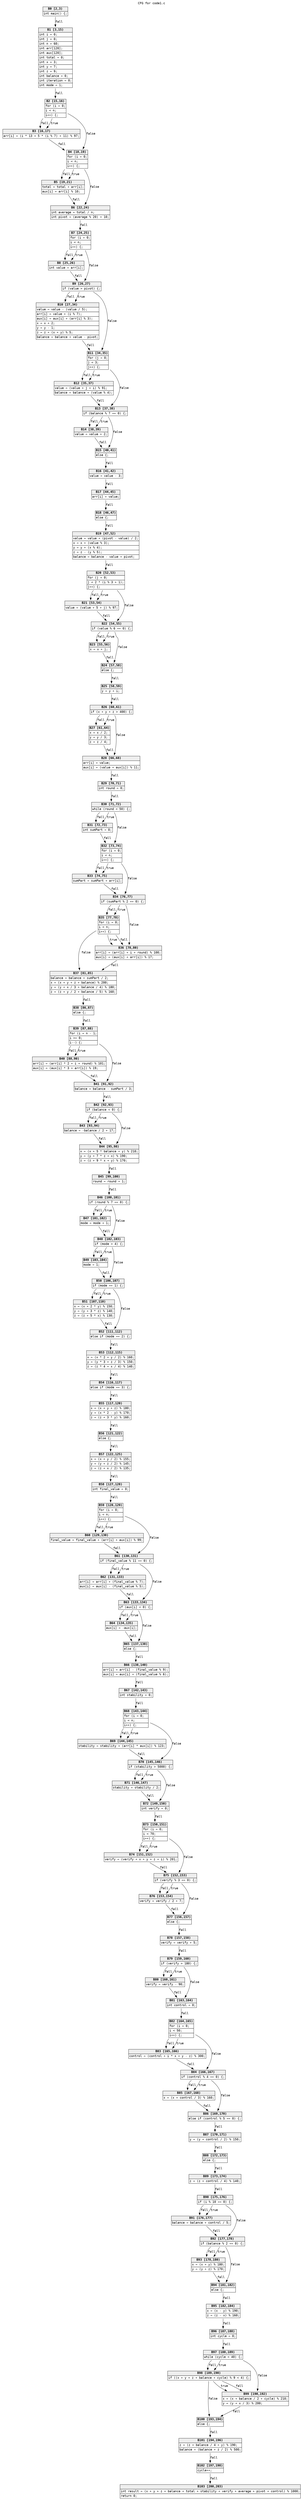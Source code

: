 digraph CFG {
  graph [fontname="Courier", nodesep=0.35, ranksep=0.4];
  node [shape=plaintext, fontname="Courier"];
  edge [fontname="Courier"];
  B0 [label=<<table border='0' cellborder='1' cellspacing='0'><tr><td bgcolor='#eeeeee'><b>B0 [2,3)</b></td></tr><tr><td align='left'>int main() {;</td></tr></table>>];
  B1 [label=<<table border='0' cellborder='1' cellspacing='0'><tr><td bgcolor='#eeeeee'><b>B1 [3,15)</b></td></tr><tr><td align='left'>int i = 0;</td></tr><tr><td align='left'>int j = 0;</td></tr><tr><td align='left'>int n = 60;</td></tr><tr><td align='left'>int arr[120];</td></tr><tr><td align='left'>int aux[120];</td></tr><tr><td align='left'>int total = 0;</td></tr><tr><td align='left'>int x = 3;</td></tr><tr><td align='left'>int y = 7;</td></tr><tr><td align='left'>int z = 9;</td></tr><tr><td align='left'>int balance = 0;</td></tr><tr><td align='left'>int iteration = 0;</td></tr><tr><td align='left'>int mode = 1;</td></tr></table>>];
  B2 [label=<<table border='0' cellborder='1' cellspacing='0'><tr><td bgcolor='#eeeeee'><b>B2 [15,16)</b></td></tr><tr><td align='left'>for (i = 0;</td></tr><tr><td align='left'>i &lt; n;</td></tr><tr><td align='left'>i++) {;</td></tr></table>>];
  B3 [label=<<table border='0' cellborder='1' cellspacing='0'><tr><td bgcolor='#eeeeee'><b>B3 [16,17)</b></td></tr><tr><td align='left'>arr[i] = (i * 13 + 5 * (i % 7) + 11) % 97;</td></tr></table>>];
  B4 [label=<<table border='0' cellborder='1' cellspacing='0'><tr><td bgcolor='#eeeeee'><b>B4 [18,19)</b></td></tr><tr><td align='left'>for (i = 0;</td></tr><tr><td align='left'>i &lt; n;</td></tr><tr><td align='left'>i++) {;</td></tr></table>>];
  B5 [label=<<table border='0' cellborder='1' cellspacing='0'><tr><td bgcolor='#eeeeee'><b>B5 [19,21)</b></td></tr><tr><td align='left'>total = total + arr[i];</td></tr><tr><td align='left'>aux[i] = arr[i] % 10;</td></tr></table>>];
  B6 [label=<<table border='0' cellborder='1' cellspacing='0'><tr><td bgcolor='#eeeeee'><b>B6 [22,24)</b></td></tr><tr><td align='left'>int average = total / n;</td></tr><tr><td align='left'>int pivot = (average % 20) + 10;</td></tr></table>>];
  B7 [label=<<table border='0' cellborder='1' cellspacing='0'><tr><td bgcolor='#eeeeee'><b>B7 [24,25)</b></td></tr><tr><td align='left'>for (i = 0;</td></tr><tr><td align='left'>i &lt; n;</td></tr><tr><td align='left'>i++) {;</td></tr></table>>];
  B8 [label=<<table border='0' cellborder='1' cellspacing='0'><tr><td bgcolor='#eeeeee'><b>B8 [25,26)</b></td></tr><tr><td align='left'>int value = arr[i];</td></tr></table>>];
  B9 [label=<<table border='0' cellborder='1' cellspacing='0'><tr><td bgcolor='#eeeeee'><b>B9 [26,27)</b></td></tr><tr><td align='left'>if (value &gt; pivot) {;</td></tr></table>>];
  B10 [label=<<table border='0' cellborder='1' cellspacing='0'><tr><td bgcolor='#eeeeee'><b>B10 [27,34)</b></td></tr><tr><td align='left'>value = value - (value / 5);</td></tr><tr><td align='left'>arr[i] = value + (i % 7);</td></tr><tr><td align='left'>aux[i] = aux[i] + (arr[i] % 3);</td></tr><tr><td align='left'>x = x + 2;</td></tr><tr><td align='left'>y = y - 1;</td></tr><tr><td align='left'>z = z + (x + y) % 5;</td></tr><tr><td align='left'>balance = balance + value - pivot;</td></tr></table>>];
  B11 [label=<<table border='0' cellborder='1' cellspacing='0'><tr><td bgcolor='#eeeeee'><b>B11 [34,35)</b></td></tr><tr><td align='left'>for (j = 0;</td></tr><tr><td align='left'>j &lt; 3;</td></tr><tr><td align='left'>j++) {;</td></tr></table>>];
  B12 [label=<<table border='0' cellborder='1' cellspacing='0'><tr><td bgcolor='#eeeeee'><b>B12 [35,37)</b></td></tr><tr><td align='left'>value = (value + j + i) % 91;</td></tr><tr><td align='left'>balance = balance + (value % 4);</td></tr></table>>];
  B13 [label=<<table border='0' cellborder='1' cellspacing='0'><tr><td bgcolor='#eeeeee'><b>B13 [37,38)</b></td></tr><tr><td align='left'>if (balance % 7 == 0) {;</td></tr></table>>];
  B14 [label=<<table border='0' cellborder='1' cellspacing='0'><tr><td bgcolor='#eeeeee'><b>B14 [38,39)</b></td></tr><tr><td align='left'>value = value + 2;</td></tr></table>>];
  B15 [label=<<table border='0' cellborder='1' cellspacing='0'><tr><td bgcolor='#eeeeee'><b>B15 [40,41)</b></td></tr><tr><td align='left'>else {;</td></tr></table>>];
  B16 [label=<<table border='0' cellborder='1' cellspacing='0'><tr><td bgcolor='#eeeeee'><b>B16 [41,42)</b></td></tr><tr><td align='left'>value = value - 3;</td></tr></table>>];
  B17 [label=<<table border='0' cellborder='1' cellspacing='0'><tr><td bgcolor='#eeeeee'><b>B17 [44,45)</b></td></tr><tr><td align='left'>arr[i] = value;</td></tr></table>>];
  B18 [label=<<table border='0' cellborder='1' cellspacing='0'><tr><td bgcolor='#eeeeee'><b>B18 [46,47)</b></td></tr><tr><td align='left'>else {;</td></tr></table>>];
  B19 [label=<<table border='0' cellborder='1' cellspacing='0'><tr><td bgcolor='#eeeeee'><b>B19 [47,52)</b></td></tr><tr><td align='left'>value = value + (pivot - value) / 2;</td></tr><tr><td align='left'>x = x + (value % 3);</td></tr><tr><td align='left'>y = y + (x % 4);</td></tr><tr><td align='left'>z = z - (y % 5);</td></tr><tr><td align='left'>balance = balance - value + pivot;</td></tr></table>>];
  B20 [label=<<table border='0' cellborder='1' cellspacing='0'><tr><td bgcolor='#eeeeee'><b>B20 [52,53)</b></td></tr><tr><td align='left'>for (j = 0;</td></tr><tr><td align='left'>j &lt; 2 * (i % 3 + 1);</td></tr><tr><td align='left'>j++) {;</td></tr></table>>];
  B21 [label=<<table border='0' cellborder='1' cellspacing='0'><tr><td bgcolor='#eeeeee'><b>B21 [53,54)</b></td></tr><tr><td align='left'>value = (value + 5 + j) % 97;</td></tr></table>>];
  B22 [label=<<table border='0' cellborder='1' cellspacing='0'><tr><td bgcolor='#eeeeee'><b>B22 [54,55)</b></td></tr><tr><td align='left'>if (value % 6 == 0) {;</td></tr></table>>];
  B23 [label=<<table border='0' cellborder='1' cellspacing='0'><tr><td bgcolor='#eeeeee'><b>B23 [55,56)</b></td></tr><tr><td align='left'>x = x + j;</td></tr></table>>];
  B24 [label=<<table border='0' cellborder='1' cellspacing='0'><tr><td bgcolor='#eeeeee'><b>B24 [57,58)</b></td></tr><tr><td align='left'>else {;</td></tr></table>>];
  B25 [label=<<table border='0' cellborder='1' cellspacing='0'><tr><td bgcolor='#eeeeee'><b>B25 [58,59)</b></td></tr><tr><td align='left'>y = y + i;</td></tr></table>>];
  B26 [label=<<table border='0' cellborder='1' cellspacing='0'><tr><td bgcolor='#eeeeee'><b>B26 [60,61)</b></td></tr><tr><td align='left'>if (x + y + z &gt; 400) {;</td></tr></table>>];
  B27 [label=<<table border='0' cellborder='1' cellspacing='0'><tr><td bgcolor='#eeeeee'><b>B27 [61,64)</b></td></tr><tr><td align='left'>x = x / 2;</td></tr><tr><td align='left'>y = y / 3;</td></tr><tr><td align='left'>z = z / 4;</td></tr></table>>];
  B28 [label=<<table border='0' cellborder='1' cellspacing='0'><tr><td bgcolor='#eeeeee'><b>B28 [66,68)</b></td></tr><tr><td align='left'>arr[i] = value;</td></tr><tr><td align='left'>aux[i] = (value + aux[i]) % 11;</td></tr></table>>];
  B29 [label=<<table border='0' cellborder='1' cellspacing='0'><tr><td bgcolor='#eeeeee'><b>B29 [70,71)</b></td></tr><tr><td align='left'>int round = 0;</td></tr></table>>];
  B30 [label=<<table border='0' cellborder='1' cellspacing='0'><tr><td bgcolor='#eeeeee'><b>B30 [71,72)</b></td></tr><tr><td align='left'>while (round &lt; 50) {;</td></tr></table>>];
  B31 [label=<<table border='0' cellborder='1' cellspacing='0'><tr><td bgcolor='#eeeeee'><b>B31 [72,73)</b></td></tr><tr><td align='left'>int sumPart = 0;</td></tr></table>>];
  B32 [label=<<table border='0' cellborder='1' cellspacing='0'><tr><td bgcolor='#eeeeee'><b>B32 [73,74)</b></td></tr><tr><td align='left'>for (i = 0;</td></tr><tr><td align='left'>i &lt; n;</td></tr><tr><td align='left'>i++) {;</td></tr></table>>];
  B33 [label=<<table border='0' cellborder='1' cellspacing='0'><tr><td bgcolor='#eeeeee'><b>B33 [74,75)</b></td></tr><tr><td align='left'>sumPart = sumPart + arr[i];</td></tr></table>>];
  B34 [label=<<table border='0' cellborder='1' cellspacing='0'><tr><td bgcolor='#eeeeee'><b>B34 [76,77)</b></td></tr><tr><td align='left'>if (sumPart % 2 == 0) {;</td></tr></table>>];
  B35 [label=<<table border='0' cellborder='1' cellspacing='0'><tr><td bgcolor='#eeeeee'><b>B35 [77,78)</b></td></tr><tr><td align='left'>for (i = 0;</td></tr><tr><td align='left'>i &lt; n;</td></tr><tr><td align='left'>i++) {;</td></tr></table>>];
  B36 [label=<<table border='0' cellborder='1' cellspacing='0'><tr><td bgcolor='#eeeeee'><b>B36 [78,80)</b></td></tr><tr><td align='left'>arr[i] = (arr[i] + i + round) % 100;</td></tr><tr><td align='left'>aux[i] = (aux[i] + arr[i]) % 17;</td></tr></table>>];
  B37 [label=<<table border='0' cellborder='1' cellspacing='0'><tr><td bgcolor='#eeeeee'><b>B37 [81,85)</b></td></tr><tr><td align='left'>balance = balance + sumPart / 2;</td></tr><tr><td align='left'>x = (x + y + z + balance) % 200;</td></tr><tr><td align='left'>y = (y + x / 3 + balance / 4) % 180;</td></tr><tr><td align='left'>z = (z + y / 2 + balance / 5) % 160;</td></tr></table>>];
  B38 [label=<<table border='0' cellborder='1' cellspacing='0'><tr><td bgcolor='#eeeeee'><b>B38 [86,87)</b></td></tr><tr><td align='left'>else {;</td></tr></table>>];
  B39 [label=<<table border='0' cellborder='1' cellspacing='0'><tr><td bgcolor='#eeeeee'><b>B39 [87,88)</b></td></tr><tr><td align='left'>for (i = n - 1;</td></tr><tr><td align='left'>i &gt;= 0;</td></tr><tr><td align='left'>i--) {;</td></tr></table>>];
  B40 [label=<<table border='0' cellborder='1' cellspacing='0'><tr><td bgcolor='#eeeeee'><b>B40 [88,90)</b></td></tr><tr><td align='left'>arr[i] = (arr[i] * 2 + i + round) % 101;</td></tr><tr><td align='left'>aux[i] = (aux[i] * 3 + arr[i]) % 19;</td></tr></table>>];
  B41 [label=<<table border='0' cellborder='1' cellspacing='0'><tr><td bgcolor='#eeeeee'><b>B41 [91,92)</b></td></tr><tr><td align='left'>balance = balance - sumPart / 3;</td></tr></table>>];
  B42 [label=<<table border='0' cellborder='1' cellspacing='0'><tr><td bgcolor='#eeeeee'><b>B42 [92,93)</b></td></tr><tr><td align='left'>if (balance &lt; 0) {;</td></tr></table>>];
  B43 [label=<<table border='0' cellborder='1' cellspacing='0'><tr><td bgcolor='#eeeeee'><b>B43 [93,94)</b></td></tr><tr><td align='left'>balance = -balance / 2 + 17;</td></tr></table>>];
  B44 [label=<<table border='0' cellborder='1' cellspacing='0'><tr><td bgcolor='#eeeeee'><b>B44 [95,98)</b></td></tr><tr><td align='left'>x = (x + 5 * balance + y) % 210;</td></tr><tr><td align='left'>y = (y + 7 * z + x) % 190;</td></tr><tr><td align='left'>z = (z + 9 * x + y) % 170;</td></tr></table>>];
  B45 [label=<<table border='0' cellborder='1' cellspacing='0'><tr><td bgcolor='#eeeeee'><b>B45 [99,100)</b></td></tr><tr><td align='left'>round = round + 1;</td></tr></table>>];
  B46 [label=<<table border='0' cellborder='1' cellspacing='0'><tr><td bgcolor='#eeeeee'><b>B46 [100,101)</b></td></tr><tr><td align='left'>if (round % 7 == 0) {;</td></tr></table>>];
  B47 [label=<<table border='0' cellborder='1' cellspacing='0'><tr><td bgcolor='#eeeeee'><b>B47 [101,102)</b></td></tr><tr><td align='left'>mode = mode + 1;</td></tr></table>>];
  B48 [label=<<table border='0' cellborder='1' cellspacing='0'><tr><td bgcolor='#eeeeee'><b>B48 [102,103)</b></td></tr><tr><td align='left'>if (mode &gt; 4) {;</td></tr></table>>];
  B49 [label=<<table border='0' cellborder='1' cellspacing='0'><tr><td bgcolor='#eeeeee'><b>B49 [103,104)</b></td></tr><tr><td align='left'>mode = 1;</td></tr></table>>];
  B50 [label=<<table border='0' cellborder='1' cellspacing='0'><tr><td bgcolor='#eeeeee'><b>B50 [106,107)</b></td></tr><tr><td align='left'>if (mode == 1) {;</td></tr></table>>];
  B51 [label=<<table border='0' cellborder='1' cellspacing='0'><tr><td bgcolor='#eeeeee'><b>B51 [107,110)</b></td></tr><tr><td align='left'>x = (x + 2 * y) % 150;</td></tr><tr><td align='left'>y = (y + 3 * z) % 140;</td></tr><tr><td align='left'>z = (z + 5 * x) % 130;</td></tr></table>>];
  B52 [label=<<table border='0' cellborder='1' cellspacing='0'><tr><td bgcolor='#eeeeee'><b>B52 [111,112)</b></td></tr><tr><td align='left'>else if (mode == 2) {;</td></tr></table>>];
  B53 [label=<<table border='0' cellborder='1' cellspacing='0'><tr><td bgcolor='#eeeeee'><b>B53 [112,115)</b></td></tr><tr><td align='left'>x = (x * 2 + y / 2) % 160;</td></tr><tr><td align='left'>y = (y * 3 + z / 3) % 150;</td></tr><tr><td align='left'>z = (z * 4 + x / 4) % 140;</td></tr></table>>];
  B54 [label=<<table border='0' cellborder='1' cellspacing='0'><tr><td bgcolor='#eeeeee'><b>B54 [116,117)</b></td></tr><tr><td align='left'>else if (mode == 3) {;</td></tr></table>>];
  B55 [label=<<table border='0' cellborder='1' cellspacing='0'><tr><td bgcolor='#eeeeee'><b>B55 [117,120)</b></td></tr><tr><td align='left'>x = (x + y + z) % 180;</td></tr><tr><td align='left'>y = (x * 2 - y) % 170;</td></tr><tr><td align='left'>z = (z + 3 * y) % 160;</td></tr></table>>];
  B56 [label=<<table border='0' cellborder='1' cellspacing='0'><tr><td bgcolor='#eeeeee'><b>B56 [121,122)</b></td></tr><tr><td align='left'>else {;</td></tr></table>>];
  B57 [label=<<table border='0' cellborder='1' cellspacing='0'><tr><td bgcolor='#eeeeee'><b>B57 [122,125)</b></td></tr><tr><td align='left'>x = (x + y / 2) % 155;</td></tr><tr><td align='left'>y = (y + z / 2) % 145;</td></tr><tr><td align='left'>z = (z + x / 2) % 135;</td></tr></table>>];
  B58 [label=<<table border='0' cellborder='1' cellspacing='0'><tr><td bgcolor='#eeeeee'><b>B58 [127,128)</b></td></tr><tr><td align='left'>int final_value = 0;</td></tr></table>>];
  B59 [label=<<table border='0' cellborder='1' cellspacing='0'><tr><td bgcolor='#eeeeee'><b>B59 [128,129)</b></td></tr><tr><td align='left'>for (i = 0;</td></tr><tr><td align='left'>i &lt; n;</td></tr><tr><td align='left'>i++) {;</td></tr></table>>];
  B60 [label=<<table border='0' cellborder='1' cellspacing='0'><tr><td bgcolor='#eeeeee'><b>B60 [129,130)</b></td></tr><tr><td align='left'>final_value = final_value + (arr[i] + aux[i]) % 99;</td></tr></table>>];
  B61 [label=<<table border='0' cellborder='1' cellspacing='0'><tr><td bgcolor='#eeeeee'><b>B61 [130,131)</b></td></tr><tr><td align='left'>if (final_value % 11 == 0) {;</td></tr></table>>];
  B62 [label=<<table border='0' cellborder='1' cellspacing='0'><tr><td bgcolor='#eeeeee'><b>B62 [131,133)</b></td></tr><tr><td align='left'>arr[i] = arr[i] + (final_value % 7);</td></tr><tr><td align='left'>aux[i] = aux[i] - (final_value % 5);</td></tr></table>>];
  B63 [label=<<table border='0' cellborder='1' cellspacing='0'><tr><td bgcolor='#eeeeee'><b>B63 [133,134)</b></td></tr><tr><td align='left'>if (aux[i] &lt; 0) {;</td></tr></table>>];
  B64 [label=<<table border='0' cellborder='1' cellspacing='0'><tr><td bgcolor='#eeeeee'><b>B64 [134,135)</b></td></tr><tr><td align='left'>aux[i] = -aux[i];</td></tr></table>>];
  B65 [label=<<table border='0' cellborder='1' cellspacing='0'><tr><td bgcolor='#eeeeee'><b>B65 [137,138)</b></td></tr><tr><td align='left'>else {;</td></tr></table>>];
  B66 [label=<<table border='0' cellborder='1' cellspacing='0'><tr><td bgcolor='#eeeeee'><b>B66 [138,140)</b></td></tr><tr><td align='left'>arr[i] = arr[i] - (final_value % 9);</td></tr><tr><td align='left'>aux[i] = aux[i] + (final_value % 6);</td></tr></table>>];
  B67 [label=<<table border='0' cellborder='1' cellspacing='0'><tr><td bgcolor='#eeeeee'><b>B67 [142,143)</b></td></tr><tr><td align='left'>int stability = 0;</td></tr></table>>];
  B68 [label=<<table border='0' cellborder='1' cellspacing='0'><tr><td bgcolor='#eeeeee'><b>B68 [143,144)</b></td></tr><tr><td align='left'>for (i = 0;</td></tr><tr><td align='left'>i &lt; n;</td></tr><tr><td align='left'>i++) {;</td></tr></table>>];
  B69 [label=<<table border='0' cellborder='1' cellspacing='0'><tr><td bgcolor='#eeeeee'><b>B69 [144,145)</b></td></tr><tr><td align='left'>stability = stability + (arr[i] * aux[i]) % 123;</td></tr></table>>];
  B70 [label=<<table border='0' cellborder='1' cellspacing='0'><tr><td bgcolor='#eeeeee'><b>B70 [145,146)</b></td></tr><tr><td align='left'>if (stability &gt; 5000) {;</td></tr></table>>];
  B71 [label=<<table border='0' cellborder='1' cellspacing='0'><tr><td bgcolor='#eeeeee'><b>B71 [146,147)</b></td></tr><tr><td align='left'>stability = stability / 2;</td></tr></table>>];
  B72 [label=<<table border='0' cellborder='1' cellspacing='0'><tr><td bgcolor='#eeeeee'><b>B72 [149,150)</b></td></tr><tr><td align='left'>int verify = 0;</td></tr></table>>];
  B73 [label=<<table border='0' cellborder='1' cellspacing='0'><tr><td bgcolor='#eeeeee'><b>B73 [150,151)</b></td></tr><tr><td align='left'>for (i = 0;</td></tr><tr><td align='left'>i &lt; 70;</td></tr><tr><td align='left'>i++) {;</td></tr></table>>];
  B74 [label=<<table border='0' cellborder='1' cellspacing='0'><tr><td bgcolor='#eeeeee'><b>B74 [151,152)</b></td></tr><tr><td align='left'>verify = (verify + x + y + z + i) % 201;</td></tr></table>>];
  B75 [label=<<table border='0' cellborder='1' cellspacing='0'><tr><td bgcolor='#eeeeee'><b>B75 [152,153)</b></td></tr><tr><td align='left'>if (verify % 3 == 0) {;</td></tr></table>>];
  B76 [label=<<table border='0' cellborder='1' cellspacing='0'><tr><td bgcolor='#eeeeee'><b>B76 [153,154)</b></td></tr><tr><td align='left'>verify = verify / 2 + 7;</td></tr></table>>];
  B77 [label=<<table border='0' cellborder='1' cellspacing='0'><tr><td bgcolor='#eeeeee'><b>B77 [156,157)</b></td></tr><tr><td align='left'>else {;</td></tr></table>>];
  B78 [label=<<table border='0' cellborder='1' cellspacing='0'><tr><td bgcolor='#eeeeee'><b>B78 [157,158)</b></td></tr><tr><td align='left'>verify = verify + 5;</td></tr></table>>];
  B79 [label=<<table border='0' cellborder='1' cellspacing='0'><tr><td bgcolor='#eeeeee'><b>B79 [159,160)</b></td></tr><tr><td align='left'>if (verify &gt; 180) {;</td></tr></table>>];
  B80 [label=<<table border='0' cellborder='1' cellspacing='0'><tr><td bgcolor='#eeeeee'><b>B80 [160,161)</b></td></tr><tr><td align='left'>verify = verify - 90;</td></tr></table>>];
  B81 [label=<<table border='0' cellborder='1' cellspacing='0'><tr><td bgcolor='#eeeeee'><b>B81 [163,164)</b></td></tr><tr><td align='left'>int control = 0;</td></tr></table>>];
  B82 [label=<<table border='0' cellborder='1' cellspacing='0'><tr><td bgcolor='#eeeeee'><b>B82 [164,165)</b></td></tr><tr><td align='left'>for (i = 0;</td></tr><tr><td align='left'>i &lt; 50;</td></tr><tr><td align='left'>i++) {;</td></tr></table>>];
  B83 [label=<<table border='0' cellborder='1' cellspacing='0'><tr><td bgcolor='#eeeeee'><b>B83 [165,166)</b></td></tr><tr><td align='left'>control = (control + i * x + y - z) % 300;</td></tr></table>>];
  B84 [label=<<table border='0' cellborder='1' cellspacing='0'><tr><td bgcolor='#eeeeee'><b>B84 [166,167)</b></td></tr><tr><td align='left'>if (control % 4 == 0) {;</td></tr></table>>];
  B85 [label=<<table border='0' cellborder='1' cellspacing='0'><tr><td bgcolor='#eeeeee'><b>B85 [167,168)</b></td></tr><tr><td align='left'>x = (x + control / 3) % 160;</td></tr></table>>];
  B86 [label=<<table border='0' cellborder='1' cellspacing='0'><tr><td bgcolor='#eeeeee'><b>B86 [169,170)</b></td></tr><tr><td align='left'>else if (control % 5 == 0) {;</td></tr></table>>];
  B87 [label=<<table border='0' cellborder='1' cellspacing='0'><tr><td bgcolor='#eeeeee'><b>B87 [170,171)</b></td></tr><tr><td align='left'>y = (y + control / 2) % 150;</td></tr></table>>];
  B88 [label=<<table border='0' cellborder='1' cellspacing='0'><tr><td bgcolor='#eeeeee'><b>B88 [172,173)</b></td></tr><tr><td align='left'>else {;</td></tr></table>>];
  B89 [label=<<table border='0' cellborder='1' cellspacing='0'><tr><td bgcolor='#eeeeee'><b>B89 [173,174)</b></td></tr><tr><td align='left'>z = (z + control / 4) % 140;</td></tr></table>>];
  B90 [label=<<table border='0' cellborder='1' cellspacing='0'><tr><td bgcolor='#eeeeee'><b>B90 [175,176)</b></td></tr><tr><td align='left'>if (i % 10 == 0) {;</td></tr></table>>];
  B91 [label=<<table border='0' cellborder='1' cellspacing='0'><tr><td bgcolor='#eeeeee'><b>B91 [176,177)</b></td></tr><tr><td align='left'>balance = balance + control / 5;</td></tr></table>>];
  B92 [label=<<table border='0' cellborder='1' cellspacing='0'><tr><td bgcolor='#eeeeee'><b>B92 [177,178)</b></td></tr><tr><td align='left'>if (balance % 2 == 0) {;</td></tr></table>>];
  B93 [label=<<table border='0' cellborder='1' cellspacing='0'><tr><td bgcolor='#eeeeee'><b>B93 [178,180)</b></td></tr><tr><td align='left'>x = (x + y) % 180;</td></tr><tr><td align='left'>y = (y + z) % 170;</td></tr></table>>];
  B94 [label=<<table border='0' cellborder='1' cellspacing='0'><tr><td bgcolor='#eeeeee'><b>B94 [181,182)</b></td></tr><tr><td align='left'>else {;</td></tr></table>>];
  B95 [label=<<table border='0' cellborder='1' cellspacing='0'><tr><td bgcolor='#eeeeee'><b>B95 [182,184)</b></td></tr><tr><td align='left'>x = (x - y) % 190;</td></tr><tr><td align='left'>z = (z - x) % 160;</td></tr></table>>];
  B96 [label=<<table border='0' cellborder='1' cellspacing='0'><tr><td bgcolor='#eeeeee'><b>B96 [187,188)</b></td></tr><tr><td align='left'>int cycle = 0;</td></tr></table>>];
  B97 [label=<<table border='0' cellborder='1' cellspacing='0'><tr><td bgcolor='#eeeeee'><b>B97 [188,189)</b></td></tr><tr><td align='left'>while (cycle &lt; 40) {;</td></tr></table>>];
  B98 [label=<<table border='0' cellborder='1' cellspacing='0'><tr><td bgcolor='#eeeeee'><b>B98 [189,190)</b></td></tr><tr><td align='left'>if ((x + y + z + balance + cycle) % 9 &lt; 4) {;</td></tr></table>>];
  B99 [label=<<table border='0' cellborder='1' cellspacing='0'><tr><td bgcolor='#eeeeee'><b>B99 [190,192)</b></td></tr><tr><td align='left'>x = (x + balance / 2 + cycle) % 210;</td></tr><tr><td align='left'>y = (y + x / 3) % 200;</td></tr></table>>];
  B100 [label=<<table border='0' cellborder='1' cellspacing='0'><tr><td bgcolor='#eeeeee'><b>B100 [193,194)</b></td></tr><tr><td align='left'>else {;</td></tr></table>>];
  B101 [label=<<table border='0' cellborder='1' cellspacing='0'><tr><td bgcolor='#eeeeee'><b>B101 [194,196)</b></td></tr><tr><td align='left'>z = (z + balance / 4 + y) % 190;</td></tr><tr><td align='left'>balance = (balance + z / 2) % 500;</td></tr></table>>];
  B102 [label=<<table border='0' cellborder='1' cellspacing='0'><tr><td bgcolor='#eeeeee'><b>B102 [197,198)</b></td></tr><tr><td align='left'>cycle++;</td></tr></table>>];
  B103 [label=<<table border='0' cellborder='1' cellspacing='0'><tr><td bgcolor='#eeeeee'><b>B103 [200,203)</b></td></tr><tr><td align='left'>int result = (x + y + z + balance + total + stability + verify + average + pivot + control) % 1000;</td></tr><tr><td align='left'>return 0;</td></tr></table>>];
  B0 -> B1 [label="fall"];
  B1 -> B2 [label="fall"];
  B2 -> B3 [label="fall"];
  B2 -> B3 [label="true"];
  B2 -> B4 [label="false"];
  B3 -> B4 [label="fall"];
  B4 -> B5 [label="fall"];
  B4 -> B5 [label="true"];
  B4 -> B6 [label="false"];
  B5 -> B6 [label="fall"];
  B6 -> B7 [label="fall"];
  B7 -> B8 [label="fall"];
  B7 -> B8 [label="true"];
  B7 -> B9 [label="false"];
  B8 -> B9 [label="fall"];
  B9 -> B10 [label="fall"];
  B9 -> B10 [label="true"];
  B9 -> B11 [label="false"];
  B10 -> B11 [label="fall"];
  B11 -> B12 [label="fall"];
  B11 -> B12 [label="true"];
  B11 -> B13 [label="false"];
  B12 -> B13 [label="fall"];
  B13 -> B14 [label="fall"];
  B13 -> B14 [label="true"];
  B13 -> B15 [label="false"];
  B14 -> B15 [label="fall"];
  B15 -> B16 [label="fall"];
  B16 -> B17 [label="fall"];
  B17 -> B18 [label="fall"];
  B18 -> B19 [label="fall"];
  B19 -> B20 [label="fall"];
  B20 -> B21 [label="fall"];
  B20 -> B21 [label="true"];
  B20 -> B22 [label="false"];
  B21 -> B22 [label="fall"];
  B22 -> B23 [label="fall"];
  B22 -> B23 [label="true"];
  B22 -> B24 [label="false"];
  B23 -> B24 [label="fall"];
  B24 -> B25 [label="fall"];
  B25 -> B26 [label="fall"];
  B26 -> B27 [label="fall"];
  B26 -> B27 [label="true"];
  B26 -> B28 [label="false"];
  B27 -> B28 [label="fall"];
  B28 -> B29 [label="fall"];
  B29 -> B30 [label="fall"];
  B30 -> B31 [label="fall"];
  B30 -> B31 [label="true"];
  B30 -> B32 [label="false"];
  B31 -> B32 [label="fall"];
  B32 -> B33 [label="fall"];
  B32 -> B33 [label="true"];
  B32 -> B34 [label="false"];
  B33 -> B34 [label="fall"];
  B34 -> B35 [label="fall"];
  B34 -> B35 [label="true"];
  B34 -> B36 [label="false"];
  B35 -> B36 [label="fall"];
  B35 -> B36 [label="true"];
  B35 -> B37 [label="false"];
  B36 -> B37 [label="fall"];
  B37 -> B38 [label="fall"];
  B38 -> B39 [label="fall"];
  B39 -> B40 [label="fall"];
  B39 -> B40 [label="true"];
  B39 -> B41 [label="false"];
  B40 -> B41 [label="fall"];
  B41 -> B42 [label="fall"];
  B42 -> B43 [label="fall"];
  B42 -> B43 [label="true"];
  B42 -> B44 [label="false"];
  B43 -> B44 [label="fall"];
  B44 -> B45 [label="fall"];
  B45 -> B46 [label="fall"];
  B46 -> B47 [label="fall"];
  B46 -> B47 [label="true"];
  B46 -> B48 [label="false"];
  B47 -> B48 [label="fall"];
  B48 -> B49 [label="fall"];
  B48 -> B49 [label="true"];
  B48 -> B50 [label="false"];
  B49 -> B50 [label="fall"];
  B50 -> B51 [label="fall"];
  B50 -> B51 [label="true"];
  B50 -> B52 [label="false"];
  B51 -> B52 [label="fall"];
  B52 -> B53 [label="fall"];
  B53 -> B54 [label="fall"];
  B54 -> B55 [label="fall"];
  B55 -> B56 [label="fall"];
  B56 -> B57 [label="fall"];
  B57 -> B58 [label="fall"];
  B58 -> B59 [label="fall"];
  B59 -> B60 [label="fall"];
  B59 -> B60 [label="true"];
  B59 -> B61 [label="false"];
  B60 -> B61 [label="fall"];
  B61 -> B62 [label="fall"];
  B61 -> B62 [label="true"];
  B61 -> B63 [label="false"];
  B62 -> B63 [label="fall"];
  B63 -> B64 [label="fall"];
  B63 -> B64 [label="true"];
  B63 -> B65 [label="false"];
  B64 -> B65 [label="fall"];
  B65 -> B66 [label="fall"];
  B66 -> B67 [label="fall"];
  B67 -> B68 [label="fall"];
  B68 -> B69 [label="fall"];
  B68 -> B69 [label="true"];
  B68 -> B70 [label="false"];
  B69 -> B70 [label="fall"];
  B70 -> B71 [label="fall"];
  B70 -> B71 [label="true"];
  B70 -> B72 [label="false"];
  B71 -> B72 [label="fall"];
  B72 -> B73 [label="fall"];
  B73 -> B74 [label="fall"];
  B73 -> B74 [label="true"];
  B73 -> B75 [label="false"];
  B74 -> B75 [label="fall"];
  B75 -> B76 [label="fall"];
  B75 -> B76 [label="true"];
  B75 -> B77 [label="false"];
  B76 -> B77 [label="fall"];
  B77 -> B78 [label="fall"];
  B78 -> B79 [label="fall"];
  B79 -> B80 [label="fall"];
  B79 -> B80 [label="true"];
  B79 -> B81 [label="false"];
  B80 -> B81 [label="fall"];
  B81 -> B82 [label="fall"];
  B82 -> B83 [label="fall"];
  B82 -> B83 [label="true"];
  B82 -> B84 [label="false"];
  B83 -> B84 [label="fall"];
  B84 -> B85 [label="fall"];
  B84 -> B85 [label="true"];
  B84 -> B86 [label="false"];
  B85 -> B86 [label="fall"];
  B86 -> B87 [label="fall"];
  B87 -> B88 [label="fall"];
  B88 -> B89 [label="fall"];
  B89 -> B90 [label="fall"];
  B90 -> B91 [label="fall"];
  B90 -> B91 [label="true"];
  B90 -> B92 [label="false"];
  B91 -> B92 [label="fall"];
  B92 -> B93 [label="fall"];
  B92 -> B93 [label="true"];
  B92 -> B94 [label="false"];
  B93 -> B94 [label="fall"];
  B94 -> B95 [label="fall"];
  B95 -> B96 [label="fall"];
  B96 -> B97 [label="fall"];
  B97 -> B98 [label="fall"];
  B97 -> B98 [label="true"];
  B97 -> B99 [label="false"];
  B98 -> B99 [label="fall"];
  B98 -> B99 [label="true"];
  B98 -> B100 [label="false"];
  B99 -> B100 [label="fall"];
  B100 -> B101 [label="fall"];
  B101 -> B102 [label="fall"];
  B102 -> B103 [label="fall"];
  labelloc="t";
  label="CFG for code1.c";
}
